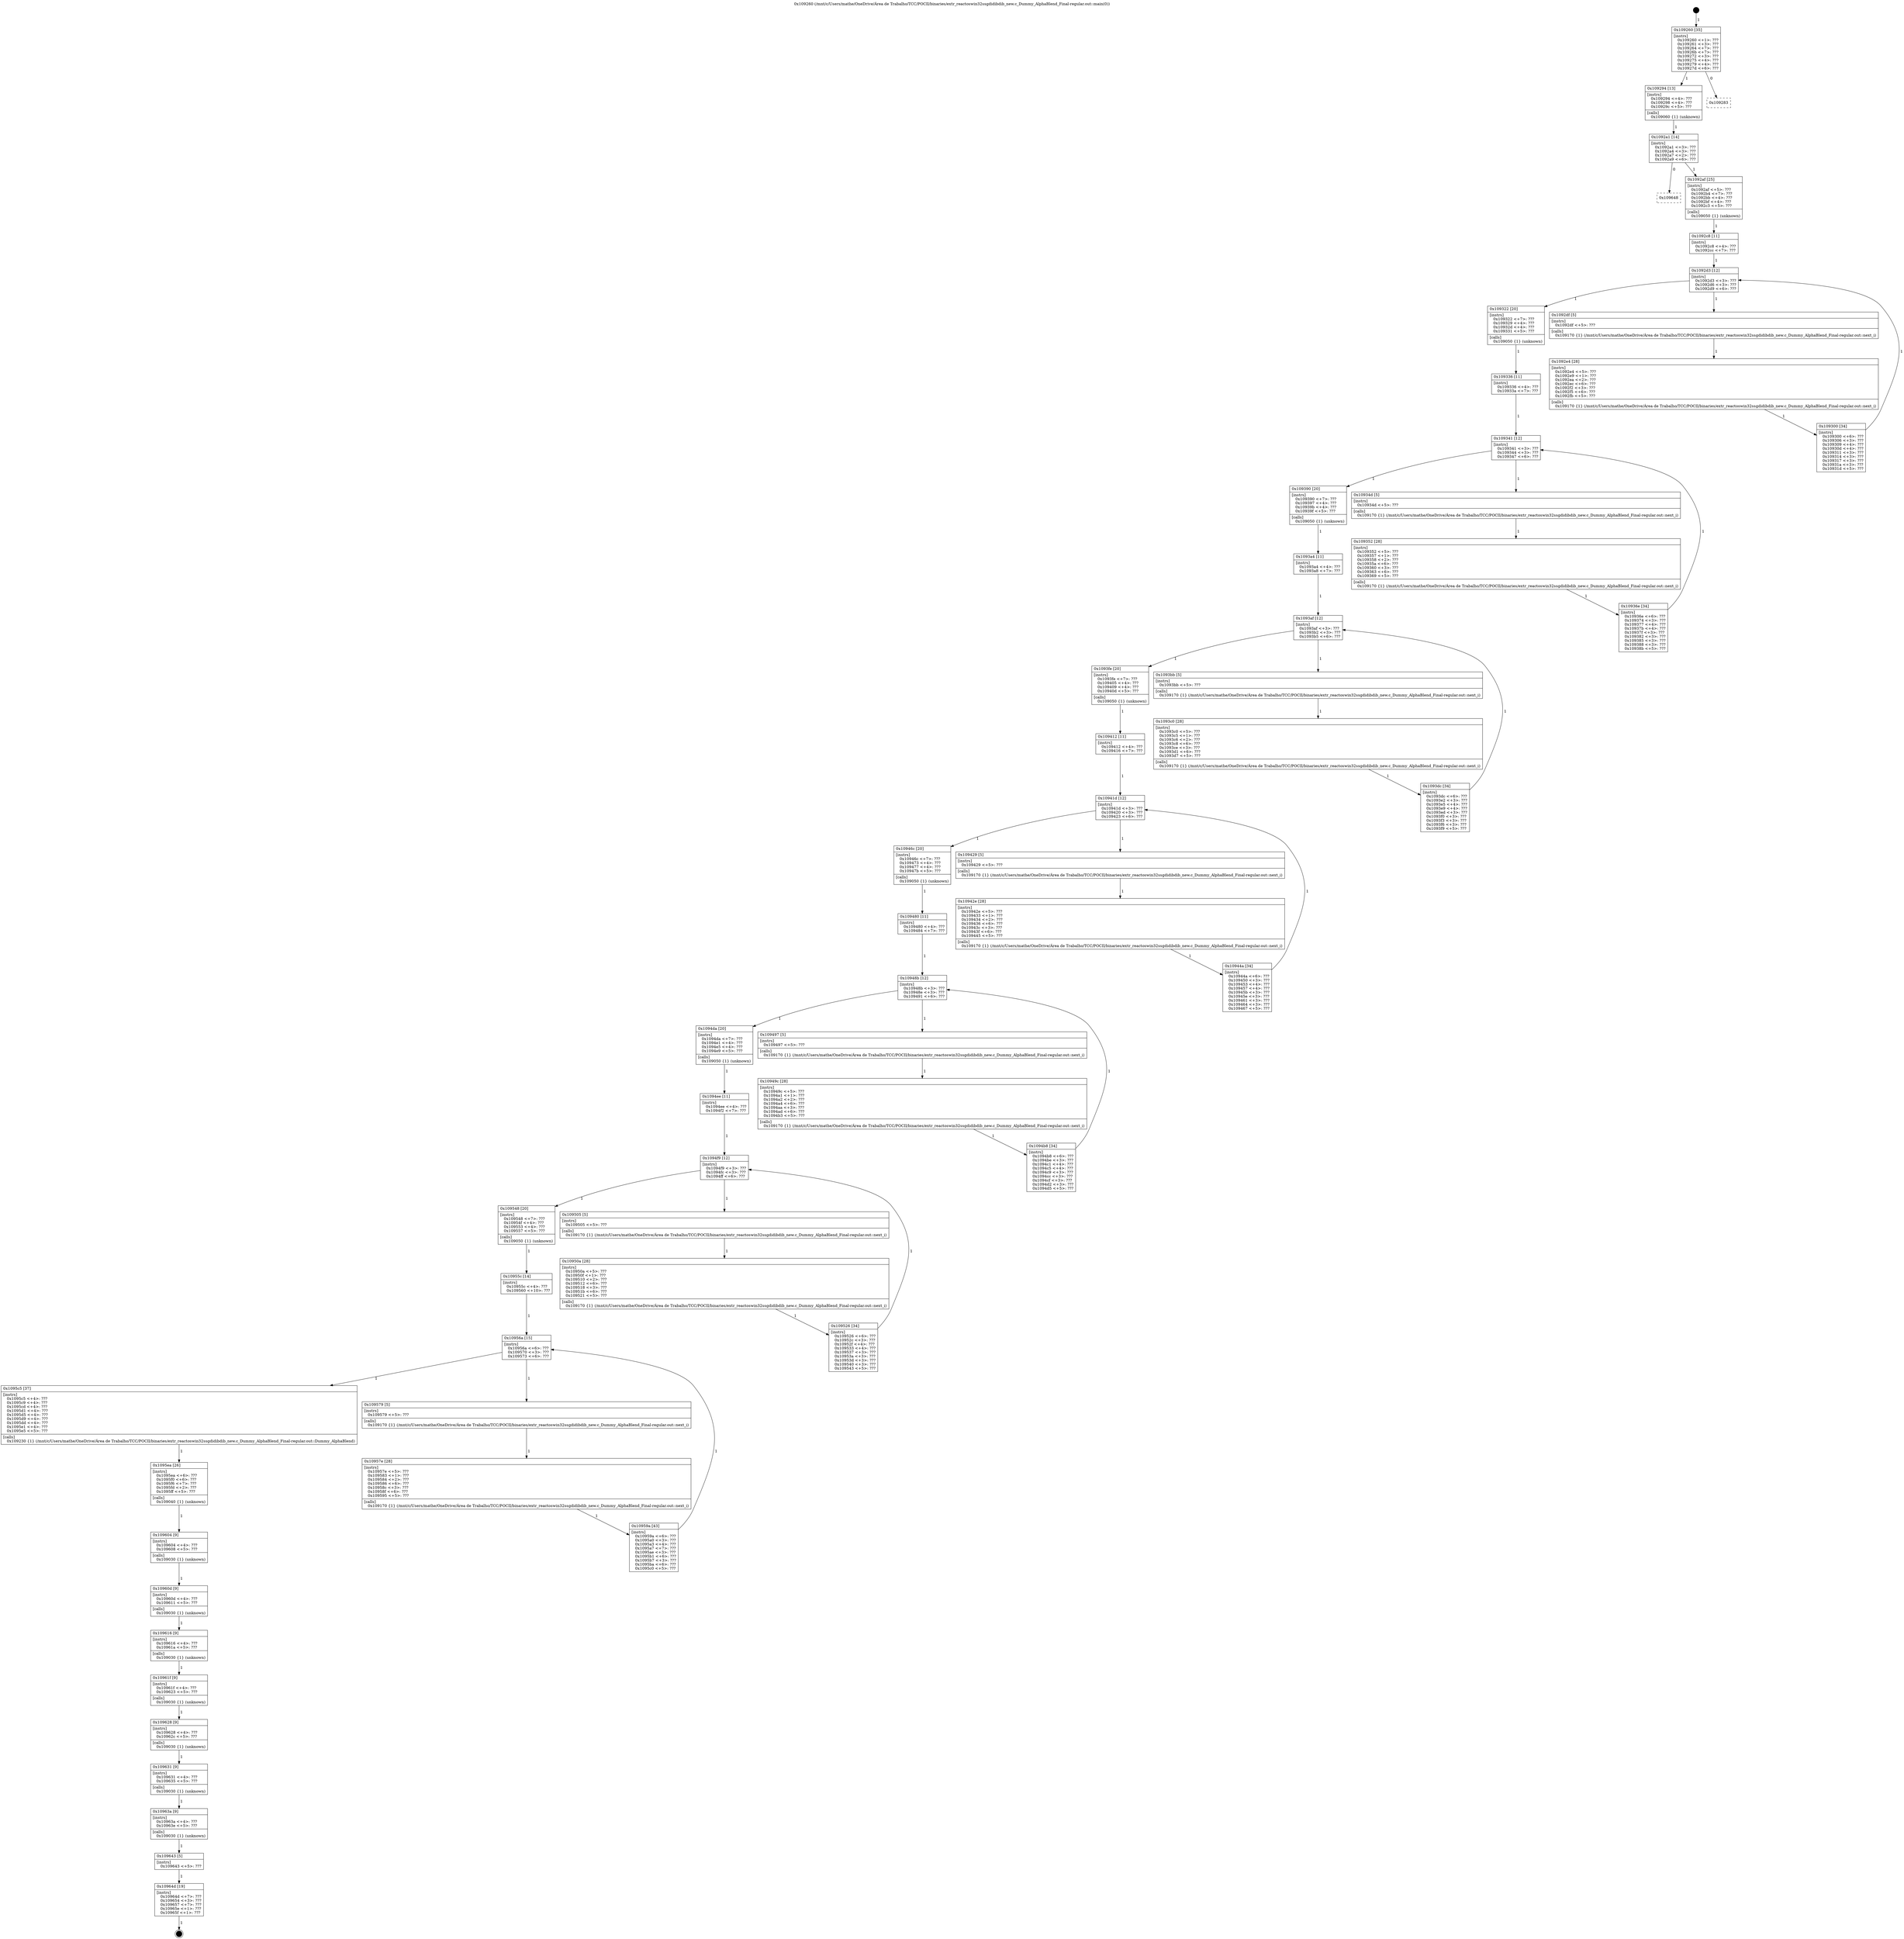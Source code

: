 digraph "0x109260" {
  label = "0x109260 (/mnt/c/Users/mathe/OneDrive/Área de Trabalho/TCC/POCII/binaries/extr_reactoswin32ssgdidibdib_new.c_Dummy_AlphaBlend_Final-regular.out::main(0))"
  labelloc = "t"
  node[shape=record]

  Entry [label="",width=0.3,height=0.3,shape=circle,fillcolor=black,style=filled]
  "0x109260" [label="{
     0x109260 [35]\l
     | [instrs]\l
     &nbsp;&nbsp;0x109260 \<+1\>: ???\l
     &nbsp;&nbsp;0x109261 \<+3\>: ???\l
     &nbsp;&nbsp;0x109264 \<+7\>: ???\l
     &nbsp;&nbsp;0x10926b \<+7\>: ???\l
     &nbsp;&nbsp;0x109272 \<+3\>: ???\l
     &nbsp;&nbsp;0x109275 \<+4\>: ???\l
     &nbsp;&nbsp;0x109279 \<+4\>: ???\l
     &nbsp;&nbsp;0x10927d \<+6\>: ???\l
  }"]
  "0x109294" [label="{
     0x109294 [13]\l
     | [instrs]\l
     &nbsp;&nbsp;0x109294 \<+4\>: ???\l
     &nbsp;&nbsp;0x109298 \<+4\>: ???\l
     &nbsp;&nbsp;0x10929c \<+5\>: ???\l
     | [calls]\l
     &nbsp;&nbsp;0x109060 \{1\} (unknown)\l
  }"]
  "0x109283" [label="{
     0x109283\l
  }", style=dashed]
  "0x1092a1" [label="{
     0x1092a1 [14]\l
     | [instrs]\l
     &nbsp;&nbsp;0x1092a1 \<+3\>: ???\l
     &nbsp;&nbsp;0x1092a4 \<+3\>: ???\l
     &nbsp;&nbsp;0x1092a7 \<+2\>: ???\l
     &nbsp;&nbsp;0x1092a9 \<+6\>: ???\l
  }"]
  "0x109648" [label="{
     0x109648\l
  }", style=dashed]
  "0x1092af" [label="{
     0x1092af [25]\l
     | [instrs]\l
     &nbsp;&nbsp;0x1092af \<+5\>: ???\l
     &nbsp;&nbsp;0x1092b4 \<+7\>: ???\l
     &nbsp;&nbsp;0x1092bb \<+4\>: ???\l
     &nbsp;&nbsp;0x1092bf \<+4\>: ???\l
     &nbsp;&nbsp;0x1092c3 \<+5\>: ???\l
     | [calls]\l
     &nbsp;&nbsp;0x109050 \{1\} (unknown)\l
  }"]
  Exit [label="",width=0.3,height=0.3,shape=circle,fillcolor=black,style=filled,peripheries=2]
  "0x1092d3" [label="{
     0x1092d3 [12]\l
     | [instrs]\l
     &nbsp;&nbsp;0x1092d3 \<+3\>: ???\l
     &nbsp;&nbsp;0x1092d6 \<+3\>: ???\l
     &nbsp;&nbsp;0x1092d9 \<+6\>: ???\l
  }"]
  "0x109322" [label="{
     0x109322 [20]\l
     | [instrs]\l
     &nbsp;&nbsp;0x109322 \<+7\>: ???\l
     &nbsp;&nbsp;0x109329 \<+4\>: ???\l
     &nbsp;&nbsp;0x10932d \<+4\>: ???\l
     &nbsp;&nbsp;0x109331 \<+5\>: ???\l
     | [calls]\l
     &nbsp;&nbsp;0x109050 \{1\} (unknown)\l
  }"]
  "0x1092df" [label="{
     0x1092df [5]\l
     | [instrs]\l
     &nbsp;&nbsp;0x1092df \<+5\>: ???\l
     | [calls]\l
     &nbsp;&nbsp;0x109170 \{1\} (/mnt/c/Users/mathe/OneDrive/Área de Trabalho/TCC/POCII/binaries/extr_reactoswin32ssgdidibdib_new.c_Dummy_AlphaBlend_Final-regular.out::next_i)\l
  }"]
  "0x1092e4" [label="{
     0x1092e4 [28]\l
     | [instrs]\l
     &nbsp;&nbsp;0x1092e4 \<+5\>: ???\l
     &nbsp;&nbsp;0x1092e9 \<+1\>: ???\l
     &nbsp;&nbsp;0x1092ea \<+2\>: ???\l
     &nbsp;&nbsp;0x1092ec \<+6\>: ???\l
     &nbsp;&nbsp;0x1092f2 \<+3\>: ???\l
     &nbsp;&nbsp;0x1092f5 \<+6\>: ???\l
     &nbsp;&nbsp;0x1092fb \<+5\>: ???\l
     | [calls]\l
     &nbsp;&nbsp;0x109170 \{1\} (/mnt/c/Users/mathe/OneDrive/Área de Trabalho/TCC/POCII/binaries/extr_reactoswin32ssgdidibdib_new.c_Dummy_AlphaBlend_Final-regular.out::next_i)\l
  }"]
  "0x109300" [label="{
     0x109300 [34]\l
     | [instrs]\l
     &nbsp;&nbsp;0x109300 \<+6\>: ???\l
     &nbsp;&nbsp;0x109306 \<+3\>: ???\l
     &nbsp;&nbsp;0x109309 \<+4\>: ???\l
     &nbsp;&nbsp;0x10930d \<+4\>: ???\l
     &nbsp;&nbsp;0x109311 \<+3\>: ???\l
     &nbsp;&nbsp;0x109314 \<+3\>: ???\l
     &nbsp;&nbsp;0x109317 \<+3\>: ???\l
     &nbsp;&nbsp;0x10931a \<+3\>: ???\l
     &nbsp;&nbsp;0x10931d \<+5\>: ???\l
  }"]
  "0x1092c8" [label="{
     0x1092c8 [11]\l
     | [instrs]\l
     &nbsp;&nbsp;0x1092c8 \<+4\>: ???\l
     &nbsp;&nbsp;0x1092cc \<+7\>: ???\l
  }"]
  "0x109341" [label="{
     0x109341 [12]\l
     | [instrs]\l
     &nbsp;&nbsp;0x109341 \<+3\>: ???\l
     &nbsp;&nbsp;0x109344 \<+3\>: ???\l
     &nbsp;&nbsp;0x109347 \<+6\>: ???\l
  }"]
  "0x109390" [label="{
     0x109390 [20]\l
     | [instrs]\l
     &nbsp;&nbsp;0x109390 \<+7\>: ???\l
     &nbsp;&nbsp;0x109397 \<+4\>: ???\l
     &nbsp;&nbsp;0x10939b \<+4\>: ???\l
     &nbsp;&nbsp;0x10939f \<+5\>: ???\l
     | [calls]\l
     &nbsp;&nbsp;0x109050 \{1\} (unknown)\l
  }"]
  "0x10934d" [label="{
     0x10934d [5]\l
     | [instrs]\l
     &nbsp;&nbsp;0x10934d \<+5\>: ???\l
     | [calls]\l
     &nbsp;&nbsp;0x109170 \{1\} (/mnt/c/Users/mathe/OneDrive/Área de Trabalho/TCC/POCII/binaries/extr_reactoswin32ssgdidibdib_new.c_Dummy_AlphaBlend_Final-regular.out::next_i)\l
  }"]
  "0x109352" [label="{
     0x109352 [28]\l
     | [instrs]\l
     &nbsp;&nbsp;0x109352 \<+5\>: ???\l
     &nbsp;&nbsp;0x109357 \<+1\>: ???\l
     &nbsp;&nbsp;0x109358 \<+2\>: ???\l
     &nbsp;&nbsp;0x10935a \<+6\>: ???\l
     &nbsp;&nbsp;0x109360 \<+3\>: ???\l
     &nbsp;&nbsp;0x109363 \<+6\>: ???\l
     &nbsp;&nbsp;0x109369 \<+5\>: ???\l
     | [calls]\l
     &nbsp;&nbsp;0x109170 \{1\} (/mnt/c/Users/mathe/OneDrive/Área de Trabalho/TCC/POCII/binaries/extr_reactoswin32ssgdidibdib_new.c_Dummy_AlphaBlend_Final-regular.out::next_i)\l
  }"]
  "0x10936e" [label="{
     0x10936e [34]\l
     | [instrs]\l
     &nbsp;&nbsp;0x10936e \<+6\>: ???\l
     &nbsp;&nbsp;0x109374 \<+3\>: ???\l
     &nbsp;&nbsp;0x109377 \<+4\>: ???\l
     &nbsp;&nbsp;0x10937b \<+4\>: ???\l
     &nbsp;&nbsp;0x10937f \<+3\>: ???\l
     &nbsp;&nbsp;0x109382 \<+3\>: ???\l
     &nbsp;&nbsp;0x109385 \<+3\>: ???\l
     &nbsp;&nbsp;0x109388 \<+3\>: ???\l
     &nbsp;&nbsp;0x10938b \<+5\>: ???\l
  }"]
  "0x109336" [label="{
     0x109336 [11]\l
     | [instrs]\l
     &nbsp;&nbsp;0x109336 \<+4\>: ???\l
     &nbsp;&nbsp;0x10933a \<+7\>: ???\l
  }"]
  "0x1093af" [label="{
     0x1093af [12]\l
     | [instrs]\l
     &nbsp;&nbsp;0x1093af \<+3\>: ???\l
     &nbsp;&nbsp;0x1093b2 \<+3\>: ???\l
     &nbsp;&nbsp;0x1093b5 \<+6\>: ???\l
  }"]
  "0x1093fe" [label="{
     0x1093fe [20]\l
     | [instrs]\l
     &nbsp;&nbsp;0x1093fe \<+7\>: ???\l
     &nbsp;&nbsp;0x109405 \<+4\>: ???\l
     &nbsp;&nbsp;0x109409 \<+4\>: ???\l
     &nbsp;&nbsp;0x10940d \<+5\>: ???\l
     | [calls]\l
     &nbsp;&nbsp;0x109050 \{1\} (unknown)\l
  }"]
  "0x1093bb" [label="{
     0x1093bb [5]\l
     | [instrs]\l
     &nbsp;&nbsp;0x1093bb \<+5\>: ???\l
     | [calls]\l
     &nbsp;&nbsp;0x109170 \{1\} (/mnt/c/Users/mathe/OneDrive/Área de Trabalho/TCC/POCII/binaries/extr_reactoswin32ssgdidibdib_new.c_Dummy_AlphaBlend_Final-regular.out::next_i)\l
  }"]
  "0x1093c0" [label="{
     0x1093c0 [28]\l
     | [instrs]\l
     &nbsp;&nbsp;0x1093c0 \<+5\>: ???\l
     &nbsp;&nbsp;0x1093c5 \<+1\>: ???\l
     &nbsp;&nbsp;0x1093c6 \<+2\>: ???\l
     &nbsp;&nbsp;0x1093c8 \<+6\>: ???\l
     &nbsp;&nbsp;0x1093ce \<+3\>: ???\l
     &nbsp;&nbsp;0x1093d1 \<+6\>: ???\l
     &nbsp;&nbsp;0x1093d7 \<+5\>: ???\l
     | [calls]\l
     &nbsp;&nbsp;0x109170 \{1\} (/mnt/c/Users/mathe/OneDrive/Área de Trabalho/TCC/POCII/binaries/extr_reactoswin32ssgdidibdib_new.c_Dummy_AlphaBlend_Final-regular.out::next_i)\l
  }"]
  "0x1093dc" [label="{
     0x1093dc [34]\l
     | [instrs]\l
     &nbsp;&nbsp;0x1093dc \<+6\>: ???\l
     &nbsp;&nbsp;0x1093e2 \<+3\>: ???\l
     &nbsp;&nbsp;0x1093e5 \<+4\>: ???\l
     &nbsp;&nbsp;0x1093e9 \<+4\>: ???\l
     &nbsp;&nbsp;0x1093ed \<+3\>: ???\l
     &nbsp;&nbsp;0x1093f0 \<+3\>: ???\l
     &nbsp;&nbsp;0x1093f3 \<+3\>: ???\l
     &nbsp;&nbsp;0x1093f6 \<+3\>: ???\l
     &nbsp;&nbsp;0x1093f9 \<+5\>: ???\l
  }"]
  "0x1093a4" [label="{
     0x1093a4 [11]\l
     | [instrs]\l
     &nbsp;&nbsp;0x1093a4 \<+4\>: ???\l
     &nbsp;&nbsp;0x1093a8 \<+7\>: ???\l
  }"]
  "0x10941d" [label="{
     0x10941d [12]\l
     | [instrs]\l
     &nbsp;&nbsp;0x10941d \<+3\>: ???\l
     &nbsp;&nbsp;0x109420 \<+3\>: ???\l
     &nbsp;&nbsp;0x109423 \<+6\>: ???\l
  }"]
  "0x10946c" [label="{
     0x10946c [20]\l
     | [instrs]\l
     &nbsp;&nbsp;0x10946c \<+7\>: ???\l
     &nbsp;&nbsp;0x109473 \<+4\>: ???\l
     &nbsp;&nbsp;0x109477 \<+4\>: ???\l
     &nbsp;&nbsp;0x10947b \<+5\>: ???\l
     | [calls]\l
     &nbsp;&nbsp;0x109050 \{1\} (unknown)\l
  }"]
  "0x109429" [label="{
     0x109429 [5]\l
     | [instrs]\l
     &nbsp;&nbsp;0x109429 \<+5\>: ???\l
     | [calls]\l
     &nbsp;&nbsp;0x109170 \{1\} (/mnt/c/Users/mathe/OneDrive/Área de Trabalho/TCC/POCII/binaries/extr_reactoswin32ssgdidibdib_new.c_Dummy_AlphaBlend_Final-regular.out::next_i)\l
  }"]
  "0x10942e" [label="{
     0x10942e [28]\l
     | [instrs]\l
     &nbsp;&nbsp;0x10942e \<+5\>: ???\l
     &nbsp;&nbsp;0x109433 \<+1\>: ???\l
     &nbsp;&nbsp;0x109434 \<+2\>: ???\l
     &nbsp;&nbsp;0x109436 \<+6\>: ???\l
     &nbsp;&nbsp;0x10943c \<+3\>: ???\l
     &nbsp;&nbsp;0x10943f \<+6\>: ???\l
     &nbsp;&nbsp;0x109445 \<+5\>: ???\l
     | [calls]\l
     &nbsp;&nbsp;0x109170 \{1\} (/mnt/c/Users/mathe/OneDrive/Área de Trabalho/TCC/POCII/binaries/extr_reactoswin32ssgdidibdib_new.c_Dummy_AlphaBlend_Final-regular.out::next_i)\l
  }"]
  "0x10944a" [label="{
     0x10944a [34]\l
     | [instrs]\l
     &nbsp;&nbsp;0x10944a \<+6\>: ???\l
     &nbsp;&nbsp;0x109450 \<+3\>: ???\l
     &nbsp;&nbsp;0x109453 \<+4\>: ???\l
     &nbsp;&nbsp;0x109457 \<+4\>: ???\l
     &nbsp;&nbsp;0x10945b \<+3\>: ???\l
     &nbsp;&nbsp;0x10945e \<+3\>: ???\l
     &nbsp;&nbsp;0x109461 \<+3\>: ???\l
     &nbsp;&nbsp;0x109464 \<+3\>: ???\l
     &nbsp;&nbsp;0x109467 \<+5\>: ???\l
  }"]
  "0x109412" [label="{
     0x109412 [11]\l
     | [instrs]\l
     &nbsp;&nbsp;0x109412 \<+4\>: ???\l
     &nbsp;&nbsp;0x109416 \<+7\>: ???\l
  }"]
  "0x10948b" [label="{
     0x10948b [12]\l
     | [instrs]\l
     &nbsp;&nbsp;0x10948b \<+3\>: ???\l
     &nbsp;&nbsp;0x10948e \<+3\>: ???\l
     &nbsp;&nbsp;0x109491 \<+6\>: ???\l
  }"]
  "0x1094da" [label="{
     0x1094da [20]\l
     | [instrs]\l
     &nbsp;&nbsp;0x1094da \<+7\>: ???\l
     &nbsp;&nbsp;0x1094e1 \<+4\>: ???\l
     &nbsp;&nbsp;0x1094e5 \<+4\>: ???\l
     &nbsp;&nbsp;0x1094e9 \<+5\>: ???\l
     | [calls]\l
     &nbsp;&nbsp;0x109050 \{1\} (unknown)\l
  }"]
  "0x109497" [label="{
     0x109497 [5]\l
     | [instrs]\l
     &nbsp;&nbsp;0x109497 \<+5\>: ???\l
     | [calls]\l
     &nbsp;&nbsp;0x109170 \{1\} (/mnt/c/Users/mathe/OneDrive/Área de Trabalho/TCC/POCII/binaries/extr_reactoswin32ssgdidibdib_new.c_Dummy_AlphaBlend_Final-regular.out::next_i)\l
  }"]
  "0x10949c" [label="{
     0x10949c [28]\l
     | [instrs]\l
     &nbsp;&nbsp;0x10949c \<+5\>: ???\l
     &nbsp;&nbsp;0x1094a1 \<+1\>: ???\l
     &nbsp;&nbsp;0x1094a2 \<+2\>: ???\l
     &nbsp;&nbsp;0x1094a4 \<+6\>: ???\l
     &nbsp;&nbsp;0x1094aa \<+3\>: ???\l
     &nbsp;&nbsp;0x1094ad \<+6\>: ???\l
     &nbsp;&nbsp;0x1094b3 \<+5\>: ???\l
     | [calls]\l
     &nbsp;&nbsp;0x109170 \{1\} (/mnt/c/Users/mathe/OneDrive/Área de Trabalho/TCC/POCII/binaries/extr_reactoswin32ssgdidibdib_new.c_Dummy_AlphaBlend_Final-regular.out::next_i)\l
  }"]
  "0x1094b8" [label="{
     0x1094b8 [34]\l
     | [instrs]\l
     &nbsp;&nbsp;0x1094b8 \<+6\>: ???\l
     &nbsp;&nbsp;0x1094be \<+3\>: ???\l
     &nbsp;&nbsp;0x1094c1 \<+4\>: ???\l
     &nbsp;&nbsp;0x1094c5 \<+4\>: ???\l
     &nbsp;&nbsp;0x1094c9 \<+3\>: ???\l
     &nbsp;&nbsp;0x1094cc \<+3\>: ???\l
     &nbsp;&nbsp;0x1094cf \<+3\>: ???\l
     &nbsp;&nbsp;0x1094d2 \<+3\>: ???\l
     &nbsp;&nbsp;0x1094d5 \<+5\>: ???\l
  }"]
  "0x109480" [label="{
     0x109480 [11]\l
     | [instrs]\l
     &nbsp;&nbsp;0x109480 \<+4\>: ???\l
     &nbsp;&nbsp;0x109484 \<+7\>: ???\l
  }"]
  "0x1094f9" [label="{
     0x1094f9 [12]\l
     | [instrs]\l
     &nbsp;&nbsp;0x1094f9 \<+3\>: ???\l
     &nbsp;&nbsp;0x1094fc \<+3\>: ???\l
     &nbsp;&nbsp;0x1094ff \<+6\>: ???\l
  }"]
  "0x109548" [label="{
     0x109548 [20]\l
     | [instrs]\l
     &nbsp;&nbsp;0x109548 \<+7\>: ???\l
     &nbsp;&nbsp;0x10954f \<+4\>: ???\l
     &nbsp;&nbsp;0x109553 \<+4\>: ???\l
     &nbsp;&nbsp;0x109557 \<+5\>: ???\l
     | [calls]\l
     &nbsp;&nbsp;0x109050 \{1\} (unknown)\l
  }"]
  "0x109505" [label="{
     0x109505 [5]\l
     | [instrs]\l
     &nbsp;&nbsp;0x109505 \<+5\>: ???\l
     | [calls]\l
     &nbsp;&nbsp;0x109170 \{1\} (/mnt/c/Users/mathe/OneDrive/Área de Trabalho/TCC/POCII/binaries/extr_reactoswin32ssgdidibdib_new.c_Dummy_AlphaBlend_Final-regular.out::next_i)\l
  }"]
  "0x10950a" [label="{
     0x10950a [28]\l
     | [instrs]\l
     &nbsp;&nbsp;0x10950a \<+5\>: ???\l
     &nbsp;&nbsp;0x10950f \<+1\>: ???\l
     &nbsp;&nbsp;0x109510 \<+2\>: ???\l
     &nbsp;&nbsp;0x109512 \<+6\>: ???\l
     &nbsp;&nbsp;0x109518 \<+3\>: ???\l
     &nbsp;&nbsp;0x10951b \<+6\>: ???\l
     &nbsp;&nbsp;0x109521 \<+5\>: ???\l
     | [calls]\l
     &nbsp;&nbsp;0x109170 \{1\} (/mnt/c/Users/mathe/OneDrive/Área de Trabalho/TCC/POCII/binaries/extr_reactoswin32ssgdidibdib_new.c_Dummy_AlphaBlend_Final-regular.out::next_i)\l
  }"]
  "0x109526" [label="{
     0x109526 [34]\l
     | [instrs]\l
     &nbsp;&nbsp;0x109526 \<+6\>: ???\l
     &nbsp;&nbsp;0x10952c \<+3\>: ???\l
     &nbsp;&nbsp;0x10952f \<+4\>: ???\l
     &nbsp;&nbsp;0x109533 \<+4\>: ???\l
     &nbsp;&nbsp;0x109537 \<+3\>: ???\l
     &nbsp;&nbsp;0x10953a \<+3\>: ???\l
     &nbsp;&nbsp;0x10953d \<+3\>: ???\l
     &nbsp;&nbsp;0x109540 \<+3\>: ???\l
     &nbsp;&nbsp;0x109543 \<+5\>: ???\l
  }"]
  "0x1094ee" [label="{
     0x1094ee [11]\l
     | [instrs]\l
     &nbsp;&nbsp;0x1094ee \<+4\>: ???\l
     &nbsp;&nbsp;0x1094f2 \<+7\>: ???\l
  }"]
  "0x10956a" [label="{
     0x10956a [15]\l
     | [instrs]\l
     &nbsp;&nbsp;0x10956a \<+6\>: ???\l
     &nbsp;&nbsp;0x109570 \<+3\>: ???\l
     &nbsp;&nbsp;0x109573 \<+6\>: ???\l
  }"]
  "0x1095c5" [label="{
     0x1095c5 [37]\l
     | [instrs]\l
     &nbsp;&nbsp;0x1095c5 \<+4\>: ???\l
     &nbsp;&nbsp;0x1095c9 \<+4\>: ???\l
     &nbsp;&nbsp;0x1095cd \<+4\>: ???\l
     &nbsp;&nbsp;0x1095d1 \<+4\>: ???\l
     &nbsp;&nbsp;0x1095d5 \<+4\>: ???\l
     &nbsp;&nbsp;0x1095d9 \<+4\>: ???\l
     &nbsp;&nbsp;0x1095dd \<+4\>: ???\l
     &nbsp;&nbsp;0x1095e1 \<+4\>: ???\l
     &nbsp;&nbsp;0x1095e5 \<+5\>: ???\l
     | [calls]\l
     &nbsp;&nbsp;0x109230 \{1\} (/mnt/c/Users/mathe/OneDrive/Área de Trabalho/TCC/POCII/binaries/extr_reactoswin32ssgdidibdib_new.c_Dummy_AlphaBlend_Final-regular.out::Dummy_AlphaBlend)\l
  }"]
  "0x109579" [label="{
     0x109579 [5]\l
     | [instrs]\l
     &nbsp;&nbsp;0x109579 \<+5\>: ???\l
     | [calls]\l
     &nbsp;&nbsp;0x109170 \{1\} (/mnt/c/Users/mathe/OneDrive/Área de Trabalho/TCC/POCII/binaries/extr_reactoswin32ssgdidibdib_new.c_Dummy_AlphaBlend_Final-regular.out::next_i)\l
  }"]
  "0x10957e" [label="{
     0x10957e [28]\l
     | [instrs]\l
     &nbsp;&nbsp;0x10957e \<+5\>: ???\l
     &nbsp;&nbsp;0x109583 \<+1\>: ???\l
     &nbsp;&nbsp;0x109584 \<+2\>: ???\l
     &nbsp;&nbsp;0x109586 \<+6\>: ???\l
     &nbsp;&nbsp;0x10958c \<+3\>: ???\l
     &nbsp;&nbsp;0x10958f \<+6\>: ???\l
     &nbsp;&nbsp;0x109595 \<+5\>: ???\l
     | [calls]\l
     &nbsp;&nbsp;0x109170 \{1\} (/mnt/c/Users/mathe/OneDrive/Área de Trabalho/TCC/POCII/binaries/extr_reactoswin32ssgdidibdib_new.c_Dummy_AlphaBlend_Final-regular.out::next_i)\l
  }"]
  "0x10959a" [label="{
     0x10959a [43]\l
     | [instrs]\l
     &nbsp;&nbsp;0x10959a \<+6\>: ???\l
     &nbsp;&nbsp;0x1095a0 \<+3\>: ???\l
     &nbsp;&nbsp;0x1095a3 \<+4\>: ???\l
     &nbsp;&nbsp;0x1095a7 \<+7\>: ???\l
     &nbsp;&nbsp;0x1095ae \<+3\>: ???\l
     &nbsp;&nbsp;0x1095b1 \<+6\>: ???\l
     &nbsp;&nbsp;0x1095b7 \<+3\>: ???\l
     &nbsp;&nbsp;0x1095ba \<+6\>: ???\l
     &nbsp;&nbsp;0x1095c0 \<+5\>: ???\l
  }"]
  "0x10955c" [label="{
     0x10955c [14]\l
     | [instrs]\l
     &nbsp;&nbsp;0x10955c \<+4\>: ???\l
     &nbsp;&nbsp;0x109560 \<+10\>: ???\l
  }"]
  "0x1095ea" [label="{
     0x1095ea [26]\l
     | [instrs]\l
     &nbsp;&nbsp;0x1095ea \<+6\>: ???\l
     &nbsp;&nbsp;0x1095f0 \<+6\>: ???\l
     &nbsp;&nbsp;0x1095f6 \<+7\>: ???\l
     &nbsp;&nbsp;0x1095fd \<+2\>: ???\l
     &nbsp;&nbsp;0x1095ff \<+5\>: ???\l
     | [calls]\l
     &nbsp;&nbsp;0x109040 \{1\} (unknown)\l
  }"]
  "0x109604" [label="{
     0x109604 [9]\l
     | [instrs]\l
     &nbsp;&nbsp;0x109604 \<+4\>: ???\l
     &nbsp;&nbsp;0x109608 \<+5\>: ???\l
     | [calls]\l
     &nbsp;&nbsp;0x109030 \{1\} (unknown)\l
  }"]
  "0x10960d" [label="{
     0x10960d [9]\l
     | [instrs]\l
     &nbsp;&nbsp;0x10960d \<+4\>: ???\l
     &nbsp;&nbsp;0x109611 \<+5\>: ???\l
     | [calls]\l
     &nbsp;&nbsp;0x109030 \{1\} (unknown)\l
  }"]
  "0x109616" [label="{
     0x109616 [9]\l
     | [instrs]\l
     &nbsp;&nbsp;0x109616 \<+4\>: ???\l
     &nbsp;&nbsp;0x10961a \<+5\>: ???\l
     | [calls]\l
     &nbsp;&nbsp;0x109030 \{1\} (unknown)\l
  }"]
  "0x10961f" [label="{
     0x10961f [9]\l
     | [instrs]\l
     &nbsp;&nbsp;0x10961f \<+4\>: ???\l
     &nbsp;&nbsp;0x109623 \<+5\>: ???\l
     | [calls]\l
     &nbsp;&nbsp;0x109030 \{1\} (unknown)\l
  }"]
  "0x109628" [label="{
     0x109628 [9]\l
     | [instrs]\l
     &nbsp;&nbsp;0x109628 \<+4\>: ???\l
     &nbsp;&nbsp;0x10962c \<+5\>: ???\l
     | [calls]\l
     &nbsp;&nbsp;0x109030 \{1\} (unknown)\l
  }"]
  "0x109631" [label="{
     0x109631 [9]\l
     | [instrs]\l
     &nbsp;&nbsp;0x109631 \<+4\>: ???\l
     &nbsp;&nbsp;0x109635 \<+5\>: ???\l
     | [calls]\l
     &nbsp;&nbsp;0x109030 \{1\} (unknown)\l
  }"]
  "0x10963a" [label="{
     0x10963a [9]\l
     | [instrs]\l
     &nbsp;&nbsp;0x10963a \<+4\>: ???\l
     &nbsp;&nbsp;0x10963e \<+5\>: ???\l
     | [calls]\l
     &nbsp;&nbsp;0x109030 \{1\} (unknown)\l
  }"]
  "0x109643" [label="{
     0x109643 [5]\l
     | [instrs]\l
     &nbsp;&nbsp;0x109643 \<+5\>: ???\l
  }"]
  "0x10964d" [label="{
     0x10964d [19]\l
     | [instrs]\l
     &nbsp;&nbsp;0x10964d \<+7\>: ???\l
     &nbsp;&nbsp;0x109654 \<+3\>: ???\l
     &nbsp;&nbsp;0x109657 \<+7\>: ???\l
     &nbsp;&nbsp;0x10965e \<+1\>: ???\l
     &nbsp;&nbsp;0x10965f \<+1\>: ???\l
  }"]
  Entry -> "0x109260" [label=" 1"]
  "0x109260" -> "0x109294" [label=" 1"]
  "0x109260" -> "0x109283" [label=" 0"]
  "0x109294" -> "0x1092a1" [label=" 1"]
  "0x1092a1" -> "0x109648" [label=" 0"]
  "0x1092a1" -> "0x1092af" [label=" 1"]
  "0x10964d" -> Exit [label=" 1"]
  "0x1092af" -> "0x1092c8" [label=" 1"]
  "0x1092d3" -> "0x109322" [label=" 1"]
  "0x1092d3" -> "0x1092df" [label=" 1"]
  "0x1092df" -> "0x1092e4" [label=" 1"]
  "0x1092e4" -> "0x109300" [label=" 1"]
  "0x1092c8" -> "0x1092d3" [label=" 1"]
  "0x109300" -> "0x1092d3" [label=" 1"]
  "0x109322" -> "0x109336" [label=" 1"]
  "0x109341" -> "0x109390" [label=" 1"]
  "0x109341" -> "0x10934d" [label=" 1"]
  "0x10934d" -> "0x109352" [label=" 1"]
  "0x109352" -> "0x10936e" [label=" 1"]
  "0x109336" -> "0x109341" [label=" 1"]
  "0x10936e" -> "0x109341" [label=" 1"]
  "0x109390" -> "0x1093a4" [label=" 1"]
  "0x1093af" -> "0x1093fe" [label=" 1"]
  "0x1093af" -> "0x1093bb" [label=" 1"]
  "0x1093bb" -> "0x1093c0" [label=" 1"]
  "0x1093c0" -> "0x1093dc" [label=" 1"]
  "0x1093a4" -> "0x1093af" [label=" 1"]
  "0x1093dc" -> "0x1093af" [label=" 1"]
  "0x1093fe" -> "0x109412" [label=" 1"]
  "0x10941d" -> "0x10946c" [label=" 1"]
  "0x10941d" -> "0x109429" [label=" 1"]
  "0x109429" -> "0x10942e" [label=" 1"]
  "0x10942e" -> "0x10944a" [label=" 1"]
  "0x109412" -> "0x10941d" [label=" 1"]
  "0x10944a" -> "0x10941d" [label=" 1"]
  "0x10946c" -> "0x109480" [label=" 1"]
  "0x10948b" -> "0x1094da" [label=" 1"]
  "0x10948b" -> "0x109497" [label=" 1"]
  "0x109497" -> "0x10949c" [label=" 1"]
  "0x10949c" -> "0x1094b8" [label=" 1"]
  "0x109480" -> "0x10948b" [label=" 1"]
  "0x1094b8" -> "0x10948b" [label=" 1"]
  "0x1094da" -> "0x1094ee" [label=" 1"]
  "0x1094f9" -> "0x109548" [label=" 1"]
  "0x1094f9" -> "0x109505" [label=" 1"]
  "0x109505" -> "0x10950a" [label=" 1"]
  "0x10950a" -> "0x109526" [label=" 1"]
  "0x1094ee" -> "0x1094f9" [label=" 1"]
  "0x109526" -> "0x1094f9" [label=" 1"]
  "0x109548" -> "0x10955c" [label=" 1"]
  "0x10956a" -> "0x1095c5" [label=" 1"]
  "0x10956a" -> "0x109579" [label=" 1"]
  "0x109579" -> "0x10957e" [label=" 1"]
  "0x10957e" -> "0x10959a" [label=" 1"]
  "0x10955c" -> "0x10956a" [label=" 1"]
  "0x10959a" -> "0x10956a" [label=" 1"]
  "0x1095c5" -> "0x1095ea" [label=" 1"]
  "0x1095ea" -> "0x109604" [label=" 1"]
  "0x109604" -> "0x10960d" [label=" 1"]
  "0x10960d" -> "0x109616" [label=" 1"]
  "0x109616" -> "0x10961f" [label=" 1"]
  "0x10961f" -> "0x109628" [label=" 1"]
  "0x109628" -> "0x109631" [label=" 1"]
  "0x109631" -> "0x10963a" [label=" 1"]
  "0x10963a" -> "0x109643" [label=" 1"]
  "0x109643" -> "0x10964d" [label=" 1"]
}
